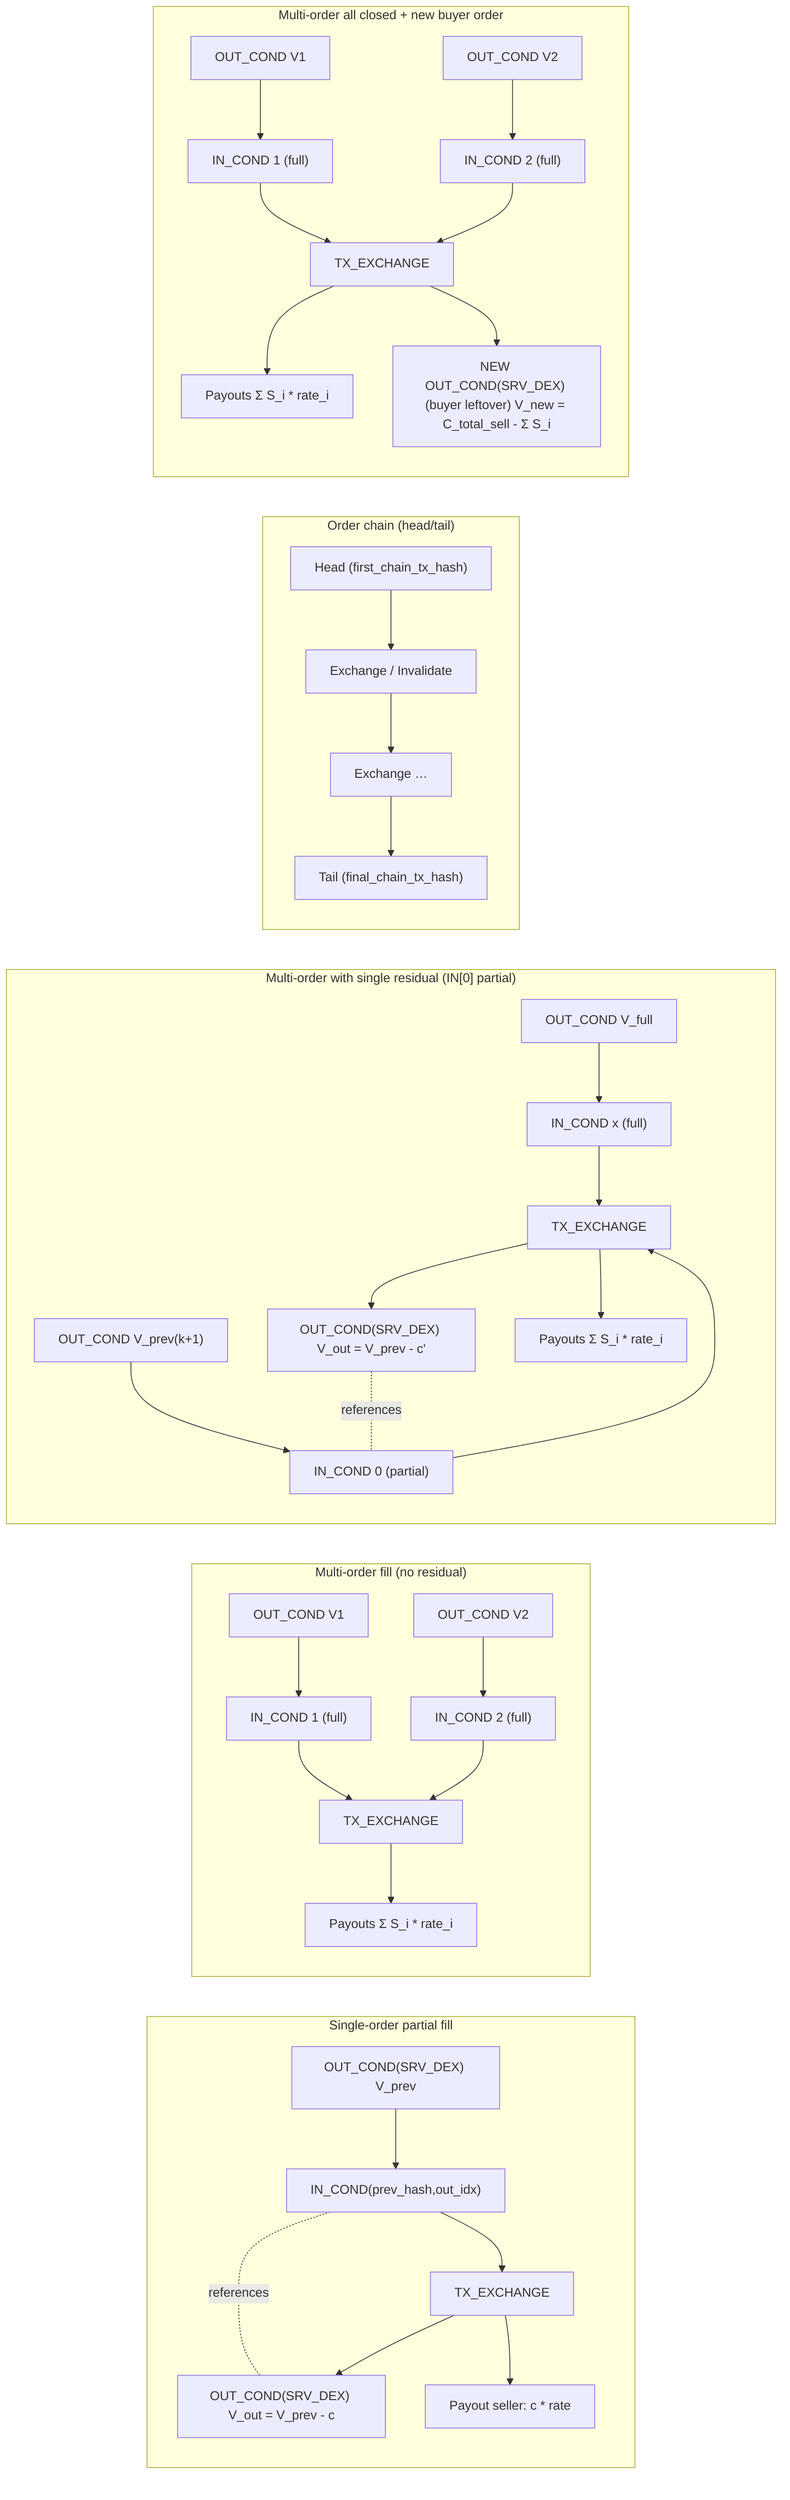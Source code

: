 flowchart LR

subgraph A["Single-order partial fill"]
  O_prev["OUT_COND(SRV_DEX) V_prev"] --> IN0["IN_COND(prev_hash,out_idx)"]
  IN0 --> TX1["TX_EXCHANGE"]
  TX1 --> R["OUT_COND(SRV_DEX) V_out = V_prev - c"]
  TX1 --> P["Payout seller: c * rate"]
  R -. "references" .- IN0
end

subgraph B["Multi-order fill (no residual)"]
  O1["OUT_COND V1"] --> IN1["IN_COND 1 (full)"]
  O2["OUT_COND V2"] --> IN2["IN_COND 2 (full)"]
  IN1 --> TX2["TX_EXCHANGE"]
  IN2 --> TX2
  TX2 --> P1["Payouts Σ S_i * rate_i"]
end

subgraph C["Multi-order with single residual (IN[0] partial)"]
  O_full["OUT_COND V_full"] --> INx["IN_COND x (full)"]
  O_part["OUT_COND V_prev(k+1)"] --> IN0c["IN_COND 0 (partial)"]
  INx --> TX3["TX_EXCHANGE"]
  IN0c --> TX3
  TX3 --> Rc["OUT_COND(SRV_DEX) V_out = V_prev - c'"]
  TX3 --> P2["Payouts Σ S_i * rate_i"]
  Rc -. "references" .- IN0c
end

subgraph D["Order chain (head/tail)"]
  Head["Head (first_chain_tx_hash)"] --> E1["Exchange / Invalidate"] --> E2["Exchange …"] --> Tail["Tail (final_chain_tx_hash)"]
end

subgraph E["Multi-order all closed + new buyer order"]
  Oa["OUT_COND V1"] --> INa["IN_COND 1 (full)"]
  Ob["OUT_COND V2"] --> INb["IN_COND 2 (full)"]
  INa --> TX4["TX_EXCHANGE"]
  INb --> TX4
  TX4 --> P3["Payouts Σ S_i * rate_i"]
  TX4 --> Rb["NEW OUT_COND(SRV_DEX) (buyer leftover) V_new = C_total_sell - Σ S_i"]
end